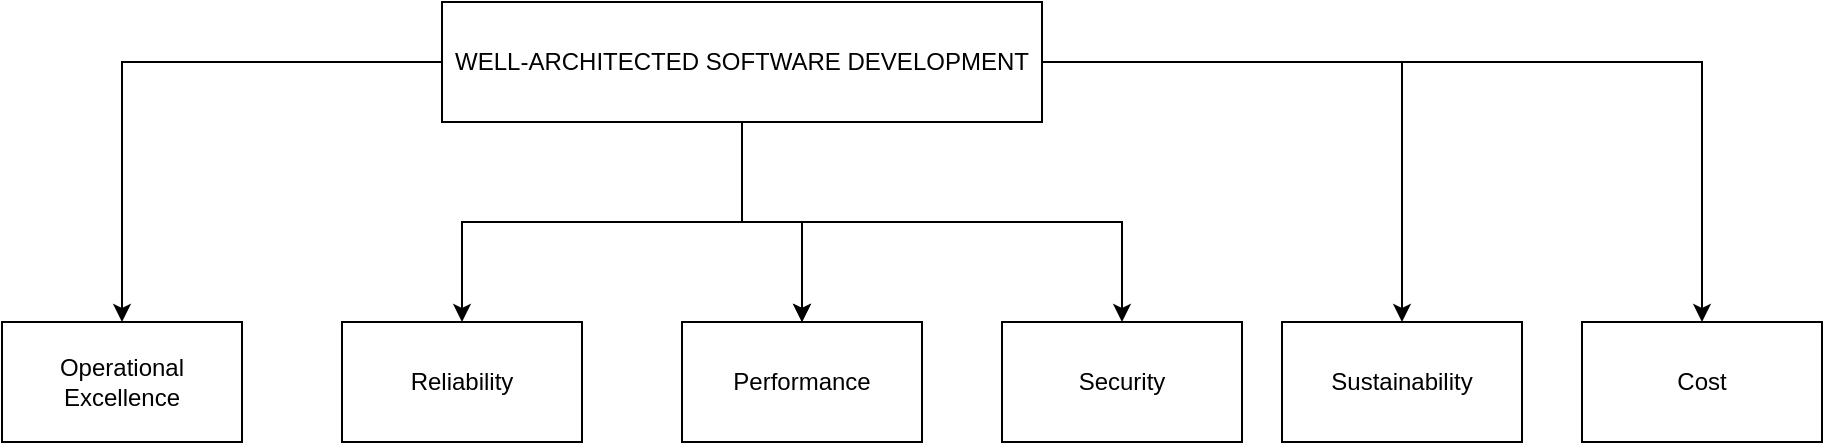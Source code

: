 <mxfile version="24.4.4" type="github">
  <diagram id="cG_fZyMFe72gdD321wuc" name="WELL-ARCHITECTED SOFTWARE DEVELOPMENT">
    <mxGraphModel dx="690" dy="441" grid="1" gridSize="10" guides="1" tooltips="1" connect="1" arrows="1" fold="1" page="1" pageScale="1" pageWidth="850" pageHeight="1100" math="0" shadow="0">
      <root>
        <mxCell id="0" />
        <mxCell id="1" parent="0" />
        <mxCell id="xVlLZUJeytuEoHai9vYh-3" value="" style="edgeStyle=orthogonalEdgeStyle;rounded=0;orthogonalLoop=1;jettySize=auto;html=1;" edge="1" parent="1" source="xVlLZUJeytuEoHai9vYh-1" target="xVlLZUJeytuEoHai9vYh-2">
          <mxGeometry relative="1" as="geometry" />
        </mxCell>
        <mxCell id="xVlLZUJeytuEoHai9vYh-5" value="" style="edgeStyle=orthogonalEdgeStyle;rounded=0;orthogonalLoop=1;jettySize=auto;html=1;" edge="1" parent="1" source="xVlLZUJeytuEoHai9vYh-1" target="xVlLZUJeytuEoHai9vYh-4">
          <mxGeometry relative="1" as="geometry" />
        </mxCell>
        <mxCell id="xVlLZUJeytuEoHai9vYh-8" value="" style="edgeStyle=orthogonalEdgeStyle;rounded=0;orthogonalLoop=1;jettySize=auto;html=1;" edge="1" parent="1" source="xVlLZUJeytuEoHai9vYh-1" target="xVlLZUJeytuEoHai9vYh-7">
          <mxGeometry relative="1" as="geometry" />
        </mxCell>
        <mxCell id="xVlLZUJeytuEoHai9vYh-10" value="" style="edgeStyle=orthogonalEdgeStyle;rounded=0;orthogonalLoop=1;jettySize=auto;html=1;" edge="1" parent="1" source="xVlLZUJeytuEoHai9vYh-1" target="xVlLZUJeytuEoHai9vYh-7">
          <mxGeometry relative="1" as="geometry" />
        </mxCell>
        <mxCell id="xVlLZUJeytuEoHai9vYh-12" value="" style="edgeStyle=orthogonalEdgeStyle;rounded=0;orthogonalLoop=1;jettySize=auto;html=1;" edge="1" parent="1" source="xVlLZUJeytuEoHai9vYh-1" target="xVlLZUJeytuEoHai9vYh-11">
          <mxGeometry relative="1" as="geometry" />
        </mxCell>
        <mxCell id="xVlLZUJeytuEoHai9vYh-14" value="" style="edgeStyle=orthogonalEdgeStyle;rounded=0;orthogonalLoop=1;jettySize=auto;html=1;" edge="1" parent="1" source="xVlLZUJeytuEoHai9vYh-1" target="xVlLZUJeytuEoHai9vYh-13">
          <mxGeometry relative="1" as="geometry" />
        </mxCell>
        <mxCell id="xVlLZUJeytuEoHai9vYh-16" value="" style="edgeStyle=orthogonalEdgeStyle;rounded=0;orthogonalLoop=1;jettySize=auto;html=1;" edge="1" parent="1" source="xVlLZUJeytuEoHai9vYh-1" target="xVlLZUJeytuEoHai9vYh-15">
          <mxGeometry relative="1" as="geometry" />
        </mxCell>
        <mxCell id="xVlLZUJeytuEoHai9vYh-1" value="WELL-ARCHITECTED SOFTWARE DEVELOPMENT" style="rounded=0;whiteSpace=wrap;html=1;" vertex="1" parent="1">
          <mxGeometry x="320" y="130" width="300" height="60" as="geometry" />
        </mxCell>
        <mxCell id="xVlLZUJeytuEoHai9vYh-2" value="Operational Excellence" style="whiteSpace=wrap;html=1;rounded=0;" vertex="1" parent="1">
          <mxGeometry x="100" y="290" width="120" height="60" as="geometry" />
        </mxCell>
        <mxCell id="xVlLZUJeytuEoHai9vYh-4" value="Reliability" style="whiteSpace=wrap;html=1;rounded=0;" vertex="1" parent="1">
          <mxGeometry x="270" y="290" width="120" height="60" as="geometry" />
        </mxCell>
        <mxCell id="xVlLZUJeytuEoHai9vYh-7" value="Performance" style="whiteSpace=wrap;html=1;rounded=0;" vertex="1" parent="1">
          <mxGeometry x="440" y="290" width="120" height="60" as="geometry" />
        </mxCell>
        <mxCell id="xVlLZUJeytuEoHai9vYh-11" value="Security" style="whiteSpace=wrap;html=1;rounded=0;" vertex="1" parent="1">
          <mxGeometry x="600" y="290" width="120" height="60" as="geometry" />
        </mxCell>
        <mxCell id="xVlLZUJeytuEoHai9vYh-13" value="Sustainability" style="whiteSpace=wrap;html=1;rounded=0;" vertex="1" parent="1">
          <mxGeometry x="740" y="290" width="120" height="60" as="geometry" />
        </mxCell>
        <mxCell id="xVlLZUJeytuEoHai9vYh-15" value="Cost" style="whiteSpace=wrap;html=1;rounded=0;" vertex="1" parent="1">
          <mxGeometry x="890" y="290" width="120" height="60" as="geometry" />
        </mxCell>
      </root>
    </mxGraphModel>
  </diagram>
</mxfile>
